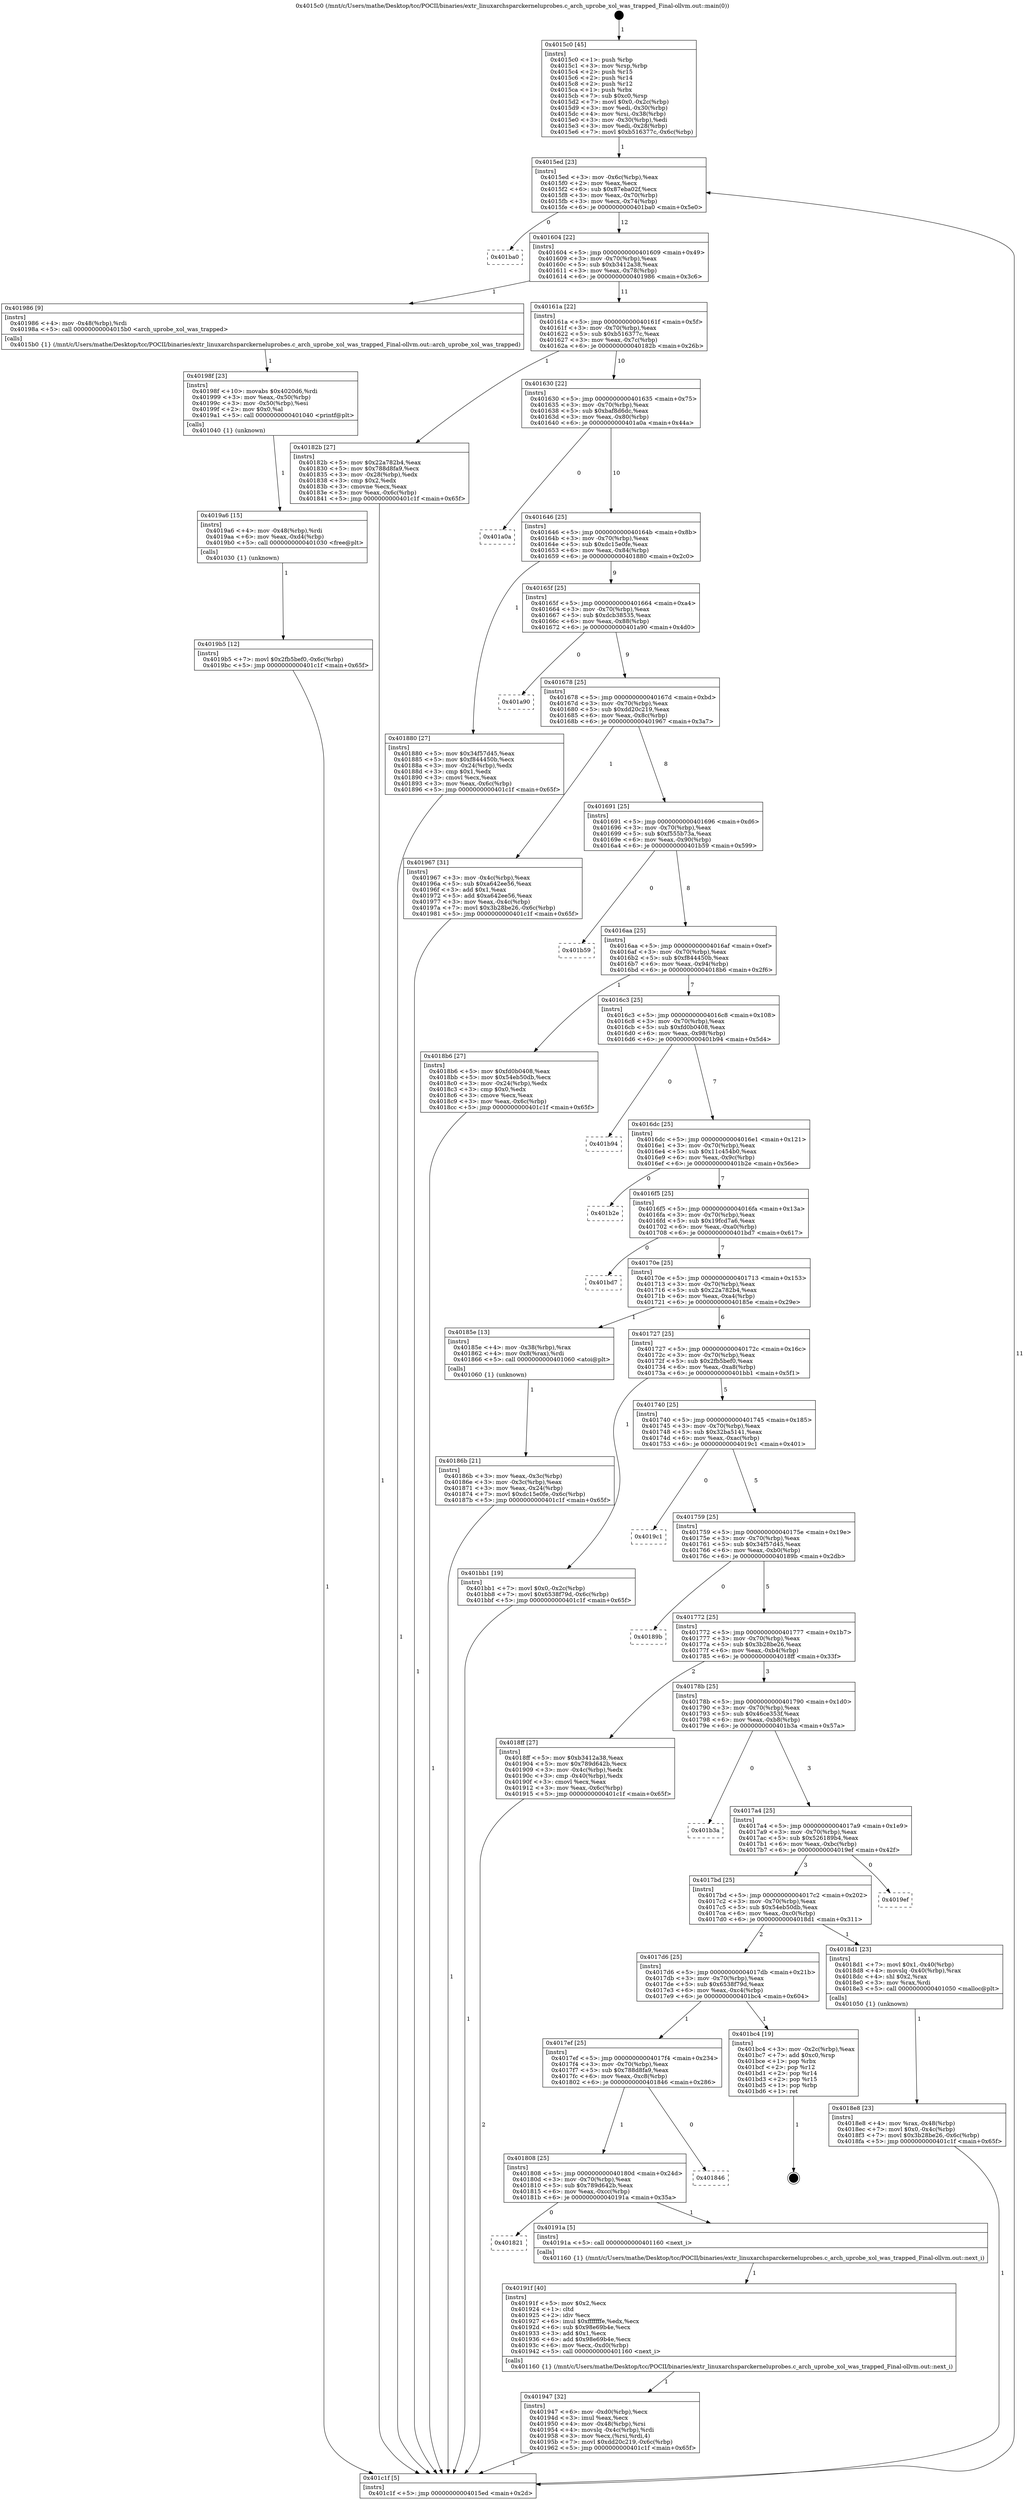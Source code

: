 digraph "0x4015c0" {
  label = "0x4015c0 (/mnt/c/Users/mathe/Desktop/tcc/POCII/binaries/extr_linuxarchsparckerneluprobes.c_arch_uprobe_xol_was_trapped_Final-ollvm.out::main(0))"
  labelloc = "t"
  node[shape=record]

  Entry [label="",width=0.3,height=0.3,shape=circle,fillcolor=black,style=filled]
  "0x4015ed" [label="{
     0x4015ed [23]\l
     | [instrs]\l
     &nbsp;&nbsp;0x4015ed \<+3\>: mov -0x6c(%rbp),%eax\l
     &nbsp;&nbsp;0x4015f0 \<+2\>: mov %eax,%ecx\l
     &nbsp;&nbsp;0x4015f2 \<+6\>: sub $0x87eba02f,%ecx\l
     &nbsp;&nbsp;0x4015f8 \<+3\>: mov %eax,-0x70(%rbp)\l
     &nbsp;&nbsp;0x4015fb \<+3\>: mov %ecx,-0x74(%rbp)\l
     &nbsp;&nbsp;0x4015fe \<+6\>: je 0000000000401ba0 \<main+0x5e0\>\l
  }"]
  "0x401ba0" [label="{
     0x401ba0\l
  }", style=dashed]
  "0x401604" [label="{
     0x401604 [22]\l
     | [instrs]\l
     &nbsp;&nbsp;0x401604 \<+5\>: jmp 0000000000401609 \<main+0x49\>\l
     &nbsp;&nbsp;0x401609 \<+3\>: mov -0x70(%rbp),%eax\l
     &nbsp;&nbsp;0x40160c \<+5\>: sub $0xb3412a38,%eax\l
     &nbsp;&nbsp;0x401611 \<+3\>: mov %eax,-0x78(%rbp)\l
     &nbsp;&nbsp;0x401614 \<+6\>: je 0000000000401986 \<main+0x3c6\>\l
  }"]
  Exit [label="",width=0.3,height=0.3,shape=circle,fillcolor=black,style=filled,peripheries=2]
  "0x401986" [label="{
     0x401986 [9]\l
     | [instrs]\l
     &nbsp;&nbsp;0x401986 \<+4\>: mov -0x48(%rbp),%rdi\l
     &nbsp;&nbsp;0x40198a \<+5\>: call 00000000004015b0 \<arch_uprobe_xol_was_trapped\>\l
     | [calls]\l
     &nbsp;&nbsp;0x4015b0 \{1\} (/mnt/c/Users/mathe/Desktop/tcc/POCII/binaries/extr_linuxarchsparckerneluprobes.c_arch_uprobe_xol_was_trapped_Final-ollvm.out::arch_uprobe_xol_was_trapped)\l
  }"]
  "0x40161a" [label="{
     0x40161a [22]\l
     | [instrs]\l
     &nbsp;&nbsp;0x40161a \<+5\>: jmp 000000000040161f \<main+0x5f\>\l
     &nbsp;&nbsp;0x40161f \<+3\>: mov -0x70(%rbp),%eax\l
     &nbsp;&nbsp;0x401622 \<+5\>: sub $0xb516377c,%eax\l
     &nbsp;&nbsp;0x401627 \<+3\>: mov %eax,-0x7c(%rbp)\l
     &nbsp;&nbsp;0x40162a \<+6\>: je 000000000040182b \<main+0x26b\>\l
  }"]
  "0x4019b5" [label="{
     0x4019b5 [12]\l
     | [instrs]\l
     &nbsp;&nbsp;0x4019b5 \<+7\>: movl $0x2fb5bef0,-0x6c(%rbp)\l
     &nbsp;&nbsp;0x4019bc \<+5\>: jmp 0000000000401c1f \<main+0x65f\>\l
  }"]
  "0x40182b" [label="{
     0x40182b [27]\l
     | [instrs]\l
     &nbsp;&nbsp;0x40182b \<+5\>: mov $0x22a782b4,%eax\l
     &nbsp;&nbsp;0x401830 \<+5\>: mov $0x788d8fa9,%ecx\l
     &nbsp;&nbsp;0x401835 \<+3\>: mov -0x28(%rbp),%edx\l
     &nbsp;&nbsp;0x401838 \<+3\>: cmp $0x2,%edx\l
     &nbsp;&nbsp;0x40183b \<+3\>: cmovne %ecx,%eax\l
     &nbsp;&nbsp;0x40183e \<+3\>: mov %eax,-0x6c(%rbp)\l
     &nbsp;&nbsp;0x401841 \<+5\>: jmp 0000000000401c1f \<main+0x65f\>\l
  }"]
  "0x401630" [label="{
     0x401630 [22]\l
     | [instrs]\l
     &nbsp;&nbsp;0x401630 \<+5\>: jmp 0000000000401635 \<main+0x75\>\l
     &nbsp;&nbsp;0x401635 \<+3\>: mov -0x70(%rbp),%eax\l
     &nbsp;&nbsp;0x401638 \<+5\>: sub $0xbaf8d6dc,%eax\l
     &nbsp;&nbsp;0x40163d \<+3\>: mov %eax,-0x80(%rbp)\l
     &nbsp;&nbsp;0x401640 \<+6\>: je 0000000000401a0a \<main+0x44a\>\l
  }"]
  "0x401c1f" [label="{
     0x401c1f [5]\l
     | [instrs]\l
     &nbsp;&nbsp;0x401c1f \<+5\>: jmp 00000000004015ed \<main+0x2d\>\l
  }"]
  "0x4015c0" [label="{
     0x4015c0 [45]\l
     | [instrs]\l
     &nbsp;&nbsp;0x4015c0 \<+1\>: push %rbp\l
     &nbsp;&nbsp;0x4015c1 \<+3\>: mov %rsp,%rbp\l
     &nbsp;&nbsp;0x4015c4 \<+2\>: push %r15\l
     &nbsp;&nbsp;0x4015c6 \<+2\>: push %r14\l
     &nbsp;&nbsp;0x4015c8 \<+2\>: push %r12\l
     &nbsp;&nbsp;0x4015ca \<+1\>: push %rbx\l
     &nbsp;&nbsp;0x4015cb \<+7\>: sub $0xc0,%rsp\l
     &nbsp;&nbsp;0x4015d2 \<+7\>: movl $0x0,-0x2c(%rbp)\l
     &nbsp;&nbsp;0x4015d9 \<+3\>: mov %edi,-0x30(%rbp)\l
     &nbsp;&nbsp;0x4015dc \<+4\>: mov %rsi,-0x38(%rbp)\l
     &nbsp;&nbsp;0x4015e0 \<+3\>: mov -0x30(%rbp),%edi\l
     &nbsp;&nbsp;0x4015e3 \<+3\>: mov %edi,-0x28(%rbp)\l
     &nbsp;&nbsp;0x4015e6 \<+7\>: movl $0xb516377c,-0x6c(%rbp)\l
  }"]
  "0x4019a6" [label="{
     0x4019a6 [15]\l
     | [instrs]\l
     &nbsp;&nbsp;0x4019a6 \<+4\>: mov -0x48(%rbp),%rdi\l
     &nbsp;&nbsp;0x4019aa \<+6\>: mov %eax,-0xd4(%rbp)\l
     &nbsp;&nbsp;0x4019b0 \<+5\>: call 0000000000401030 \<free@plt\>\l
     | [calls]\l
     &nbsp;&nbsp;0x401030 \{1\} (unknown)\l
  }"]
  "0x401a0a" [label="{
     0x401a0a\l
  }", style=dashed]
  "0x401646" [label="{
     0x401646 [25]\l
     | [instrs]\l
     &nbsp;&nbsp;0x401646 \<+5\>: jmp 000000000040164b \<main+0x8b\>\l
     &nbsp;&nbsp;0x40164b \<+3\>: mov -0x70(%rbp),%eax\l
     &nbsp;&nbsp;0x40164e \<+5\>: sub $0xdc15e0fe,%eax\l
     &nbsp;&nbsp;0x401653 \<+6\>: mov %eax,-0x84(%rbp)\l
     &nbsp;&nbsp;0x401659 \<+6\>: je 0000000000401880 \<main+0x2c0\>\l
  }"]
  "0x40198f" [label="{
     0x40198f [23]\l
     | [instrs]\l
     &nbsp;&nbsp;0x40198f \<+10\>: movabs $0x4020d6,%rdi\l
     &nbsp;&nbsp;0x401999 \<+3\>: mov %eax,-0x50(%rbp)\l
     &nbsp;&nbsp;0x40199c \<+3\>: mov -0x50(%rbp),%esi\l
     &nbsp;&nbsp;0x40199f \<+2\>: mov $0x0,%al\l
     &nbsp;&nbsp;0x4019a1 \<+5\>: call 0000000000401040 \<printf@plt\>\l
     | [calls]\l
     &nbsp;&nbsp;0x401040 \{1\} (unknown)\l
  }"]
  "0x401880" [label="{
     0x401880 [27]\l
     | [instrs]\l
     &nbsp;&nbsp;0x401880 \<+5\>: mov $0x34f57d45,%eax\l
     &nbsp;&nbsp;0x401885 \<+5\>: mov $0xf844450b,%ecx\l
     &nbsp;&nbsp;0x40188a \<+3\>: mov -0x24(%rbp),%edx\l
     &nbsp;&nbsp;0x40188d \<+3\>: cmp $0x1,%edx\l
     &nbsp;&nbsp;0x401890 \<+3\>: cmovl %ecx,%eax\l
     &nbsp;&nbsp;0x401893 \<+3\>: mov %eax,-0x6c(%rbp)\l
     &nbsp;&nbsp;0x401896 \<+5\>: jmp 0000000000401c1f \<main+0x65f\>\l
  }"]
  "0x40165f" [label="{
     0x40165f [25]\l
     | [instrs]\l
     &nbsp;&nbsp;0x40165f \<+5\>: jmp 0000000000401664 \<main+0xa4\>\l
     &nbsp;&nbsp;0x401664 \<+3\>: mov -0x70(%rbp),%eax\l
     &nbsp;&nbsp;0x401667 \<+5\>: sub $0xdcb38535,%eax\l
     &nbsp;&nbsp;0x40166c \<+6\>: mov %eax,-0x88(%rbp)\l
     &nbsp;&nbsp;0x401672 \<+6\>: je 0000000000401a90 \<main+0x4d0\>\l
  }"]
  "0x401947" [label="{
     0x401947 [32]\l
     | [instrs]\l
     &nbsp;&nbsp;0x401947 \<+6\>: mov -0xd0(%rbp),%ecx\l
     &nbsp;&nbsp;0x40194d \<+3\>: imul %eax,%ecx\l
     &nbsp;&nbsp;0x401950 \<+4\>: mov -0x48(%rbp),%rsi\l
     &nbsp;&nbsp;0x401954 \<+4\>: movslq -0x4c(%rbp),%rdi\l
     &nbsp;&nbsp;0x401958 \<+3\>: mov %ecx,(%rsi,%rdi,4)\l
     &nbsp;&nbsp;0x40195b \<+7\>: movl $0xdd20c219,-0x6c(%rbp)\l
     &nbsp;&nbsp;0x401962 \<+5\>: jmp 0000000000401c1f \<main+0x65f\>\l
  }"]
  "0x401a90" [label="{
     0x401a90\l
  }", style=dashed]
  "0x401678" [label="{
     0x401678 [25]\l
     | [instrs]\l
     &nbsp;&nbsp;0x401678 \<+5\>: jmp 000000000040167d \<main+0xbd\>\l
     &nbsp;&nbsp;0x40167d \<+3\>: mov -0x70(%rbp),%eax\l
     &nbsp;&nbsp;0x401680 \<+5\>: sub $0xdd20c219,%eax\l
     &nbsp;&nbsp;0x401685 \<+6\>: mov %eax,-0x8c(%rbp)\l
     &nbsp;&nbsp;0x40168b \<+6\>: je 0000000000401967 \<main+0x3a7\>\l
  }"]
  "0x40191f" [label="{
     0x40191f [40]\l
     | [instrs]\l
     &nbsp;&nbsp;0x40191f \<+5\>: mov $0x2,%ecx\l
     &nbsp;&nbsp;0x401924 \<+1\>: cltd\l
     &nbsp;&nbsp;0x401925 \<+2\>: idiv %ecx\l
     &nbsp;&nbsp;0x401927 \<+6\>: imul $0xfffffffe,%edx,%ecx\l
     &nbsp;&nbsp;0x40192d \<+6\>: sub $0x98e69b4e,%ecx\l
     &nbsp;&nbsp;0x401933 \<+3\>: add $0x1,%ecx\l
     &nbsp;&nbsp;0x401936 \<+6\>: add $0x98e69b4e,%ecx\l
     &nbsp;&nbsp;0x40193c \<+6\>: mov %ecx,-0xd0(%rbp)\l
     &nbsp;&nbsp;0x401942 \<+5\>: call 0000000000401160 \<next_i\>\l
     | [calls]\l
     &nbsp;&nbsp;0x401160 \{1\} (/mnt/c/Users/mathe/Desktop/tcc/POCII/binaries/extr_linuxarchsparckerneluprobes.c_arch_uprobe_xol_was_trapped_Final-ollvm.out::next_i)\l
  }"]
  "0x401967" [label="{
     0x401967 [31]\l
     | [instrs]\l
     &nbsp;&nbsp;0x401967 \<+3\>: mov -0x4c(%rbp),%eax\l
     &nbsp;&nbsp;0x40196a \<+5\>: sub $0xa642ee56,%eax\l
     &nbsp;&nbsp;0x40196f \<+3\>: add $0x1,%eax\l
     &nbsp;&nbsp;0x401972 \<+5\>: add $0xa642ee56,%eax\l
     &nbsp;&nbsp;0x401977 \<+3\>: mov %eax,-0x4c(%rbp)\l
     &nbsp;&nbsp;0x40197a \<+7\>: movl $0x3b28be26,-0x6c(%rbp)\l
     &nbsp;&nbsp;0x401981 \<+5\>: jmp 0000000000401c1f \<main+0x65f\>\l
  }"]
  "0x401691" [label="{
     0x401691 [25]\l
     | [instrs]\l
     &nbsp;&nbsp;0x401691 \<+5\>: jmp 0000000000401696 \<main+0xd6\>\l
     &nbsp;&nbsp;0x401696 \<+3\>: mov -0x70(%rbp),%eax\l
     &nbsp;&nbsp;0x401699 \<+5\>: sub $0xf555b73a,%eax\l
     &nbsp;&nbsp;0x40169e \<+6\>: mov %eax,-0x90(%rbp)\l
     &nbsp;&nbsp;0x4016a4 \<+6\>: je 0000000000401b59 \<main+0x599\>\l
  }"]
  "0x401821" [label="{
     0x401821\l
  }", style=dashed]
  "0x401b59" [label="{
     0x401b59\l
  }", style=dashed]
  "0x4016aa" [label="{
     0x4016aa [25]\l
     | [instrs]\l
     &nbsp;&nbsp;0x4016aa \<+5\>: jmp 00000000004016af \<main+0xef\>\l
     &nbsp;&nbsp;0x4016af \<+3\>: mov -0x70(%rbp),%eax\l
     &nbsp;&nbsp;0x4016b2 \<+5\>: sub $0xf844450b,%eax\l
     &nbsp;&nbsp;0x4016b7 \<+6\>: mov %eax,-0x94(%rbp)\l
     &nbsp;&nbsp;0x4016bd \<+6\>: je 00000000004018b6 \<main+0x2f6\>\l
  }"]
  "0x40191a" [label="{
     0x40191a [5]\l
     | [instrs]\l
     &nbsp;&nbsp;0x40191a \<+5\>: call 0000000000401160 \<next_i\>\l
     | [calls]\l
     &nbsp;&nbsp;0x401160 \{1\} (/mnt/c/Users/mathe/Desktop/tcc/POCII/binaries/extr_linuxarchsparckerneluprobes.c_arch_uprobe_xol_was_trapped_Final-ollvm.out::next_i)\l
  }"]
  "0x4018b6" [label="{
     0x4018b6 [27]\l
     | [instrs]\l
     &nbsp;&nbsp;0x4018b6 \<+5\>: mov $0xfd0b0408,%eax\l
     &nbsp;&nbsp;0x4018bb \<+5\>: mov $0x54eb50db,%ecx\l
     &nbsp;&nbsp;0x4018c0 \<+3\>: mov -0x24(%rbp),%edx\l
     &nbsp;&nbsp;0x4018c3 \<+3\>: cmp $0x0,%edx\l
     &nbsp;&nbsp;0x4018c6 \<+3\>: cmove %ecx,%eax\l
     &nbsp;&nbsp;0x4018c9 \<+3\>: mov %eax,-0x6c(%rbp)\l
     &nbsp;&nbsp;0x4018cc \<+5\>: jmp 0000000000401c1f \<main+0x65f\>\l
  }"]
  "0x4016c3" [label="{
     0x4016c3 [25]\l
     | [instrs]\l
     &nbsp;&nbsp;0x4016c3 \<+5\>: jmp 00000000004016c8 \<main+0x108\>\l
     &nbsp;&nbsp;0x4016c8 \<+3\>: mov -0x70(%rbp),%eax\l
     &nbsp;&nbsp;0x4016cb \<+5\>: sub $0xfd0b0408,%eax\l
     &nbsp;&nbsp;0x4016d0 \<+6\>: mov %eax,-0x98(%rbp)\l
     &nbsp;&nbsp;0x4016d6 \<+6\>: je 0000000000401b94 \<main+0x5d4\>\l
  }"]
  "0x401808" [label="{
     0x401808 [25]\l
     | [instrs]\l
     &nbsp;&nbsp;0x401808 \<+5\>: jmp 000000000040180d \<main+0x24d\>\l
     &nbsp;&nbsp;0x40180d \<+3\>: mov -0x70(%rbp),%eax\l
     &nbsp;&nbsp;0x401810 \<+5\>: sub $0x789d642b,%eax\l
     &nbsp;&nbsp;0x401815 \<+6\>: mov %eax,-0xcc(%rbp)\l
     &nbsp;&nbsp;0x40181b \<+6\>: je 000000000040191a \<main+0x35a\>\l
  }"]
  "0x401b94" [label="{
     0x401b94\l
  }", style=dashed]
  "0x4016dc" [label="{
     0x4016dc [25]\l
     | [instrs]\l
     &nbsp;&nbsp;0x4016dc \<+5\>: jmp 00000000004016e1 \<main+0x121\>\l
     &nbsp;&nbsp;0x4016e1 \<+3\>: mov -0x70(%rbp),%eax\l
     &nbsp;&nbsp;0x4016e4 \<+5\>: sub $0x11c454b0,%eax\l
     &nbsp;&nbsp;0x4016e9 \<+6\>: mov %eax,-0x9c(%rbp)\l
     &nbsp;&nbsp;0x4016ef \<+6\>: je 0000000000401b2e \<main+0x56e\>\l
  }"]
  "0x401846" [label="{
     0x401846\l
  }", style=dashed]
  "0x401b2e" [label="{
     0x401b2e\l
  }", style=dashed]
  "0x4016f5" [label="{
     0x4016f5 [25]\l
     | [instrs]\l
     &nbsp;&nbsp;0x4016f5 \<+5\>: jmp 00000000004016fa \<main+0x13a\>\l
     &nbsp;&nbsp;0x4016fa \<+3\>: mov -0x70(%rbp),%eax\l
     &nbsp;&nbsp;0x4016fd \<+5\>: sub $0x19fcd7a6,%eax\l
     &nbsp;&nbsp;0x401702 \<+6\>: mov %eax,-0xa0(%rbp)\l
     &nbsp;&nbsp;0x401708 \<+6\>: je 0000000000401bd7 \<main+0x617\>\l
  }"]
  "0x4017ef" [label="{
     0x4017ef [25]\l
     | [instrs]\l
     &nbsp;&nbsp;0x4017ef \<+5\>: jmp 00000000004017f4 \<main+0x234\>\l
     &nbsp;&nbsp;0x4017f4 \<+3\>: mov -0x70(%rbp),%eax\l
     &nbsp;&nbsp;0x4017f7 \<+5\>: sub $0x788d8fa9,%eax\l
     &nbsp;&nbsp;0x4017fc \<+6\>: mov %eax,-0xc8(%rbp)\l
     &nbsp;&nbsp;0x401802 \<+6\>: je 0000000000401846 \<main+0x286\>\l
  }"]
  "0x401bd7" [label="{
     0x401bd7\l
  }", style=dashed]
  "0x40170e" [label="{
     0x40170e [25]\l
     | [instrs]\l
     &nbsp;&nbsp;0x40170e \<+5\>: jmp 0000000000401713 \<main+0x153\>\l
     &nbsp;&nbsp;0x401713 \<+3\>: mov -0x70(%rbp),%eax\l
     &nbsp;&nbsp;0x401716 \<+5\>: sub $0x22a782b4,%eax\l
     &nbsp;&nbsp;0x40171b \<+6\>: mov %eax,-0xa4(%rbp)\l
     &nbsp;&nbsp;0x401721 \<+6\>: je 000000000040185e \<main+0x29e\>\l
  }"]
  "0x401bc4" [label="{
     0x401bc4 [19]\l
     | [instrs]\l
     &nbsp;&nbsp;0x401bc4 \<+3\>: mov -0x2c(%rbp),%eax\l
     &nbsp;&nbsp;0x401bc7 \<+7\>: add $0xc0,%rsp\l
     &nbsp;&nbsp;0x401bce \<+1\>: pop %rbx\l
     &nbsp;&nbsp;0x401bcf \<+2\>: pop %r12\l
     &nbsp;&nbsp;0x401bd1 \<+2\>: pop %r14\l
     &nbsp;&nbsp;0x401bd3 \<+2\>: pop %r15\l
     &nbsp;&nbsp;0x401bd5 \<+1\>: pop %rbp\l
     &nbsp;&nbsp;0x401bd6 \<+1\>: ret\l
  }"]
  "0x40185e" [label="{
     0x40185e [13]\l
     | [instrs]\l
     &nbsp;&nbsp;0x40185e \<+4\>: mov -0x38(%rbp),%rax\l
     &nbsp;&nbsp;0x401862 \<+4\>: mov 0x8(%rax),%rdi\l
     &nbsp;&nbsp;0x401866 \<+5\>: call 0000000000401060 \<atoi@plt\>\l
     | [calls]\l
     &nbsp;&nbsp;0x401060 \{1\} (unknown)\l
  }"]
  "0x401727" [label="{
     0x401727 [25]\l
     | [instrs]\l
     &nbsp;&nbsp;0x401727 \<+5\>: jmp 000000000040172c \<main+0x16c\>\l
     &nbsp;&nbsp;0x40172c \<+3\>: mov -0x70(%rbp),%eax\l
     &nbsp;&nbsp;0x40172f \<+5\>: sub $0x2fb5bef0,%eax\l
     &nbsp;&nbsp;0x401734 \<+6\>: mov %eax,-0xa8(%rbp)\l
     &nbsp;&nbsp;0x40173a \<+6\>: je 0000000000401bb1 \<main+0x5f1\>\l
  }"]
  "0x40186b" [label="{
     0x40186b [21]\l
     | [instrs]\l
     &nbsp;&nbsp;0x40186b \<+3\>: mov %eax,-0x3c(%rbp)\l
     &nbsp;&nbsp;0x40186e \<+3\>: mov -0x3c(%rbp),%eax\l
     &nbsp;&nbsp;0x401871 \<+3\>: mov %eax,-0x24(%rbp)\l
     &nbsp;&nbsp;0x401874 \<+7\>: movl $0xdc15e0fe,-0x6c(%rbp)\l
     &nbsp;&nbsp;0x40187b \<+5\>: jmp 0000000000401c1f \<main+0x65f\>\l
  }"]
  "0x4018e8" [label="{
     0x4018e8 [23]\l
     | [instrs]\l
     &nbsp;&nbsp;0x4018e8 \<+4\>: mov %rax,-0x48(%rbp)\l
     &nbsp;&nbsp;0x4018ec \<+7\>: movl $0x0,-0x4c(%rbp)\l
     &nbsp;&nbsp;0x4018f3 \<+7\>: movl $0x3b28be26,-0x6c(%rbp)\l
     &nbsp;&nbsp;0x4018fa \<+5\>: jmp 0000000000401c1f \<main+0x65f\>\l
  }"]
  "0x401bb1" [label="{
     0x401bb1 [19]\l
     | [instrs]\l
     &nbsp;&nbsp;0x401bb1 \<+7\>: movl $0x0,-0x2c(%rbp)\l
     &nbsp;&nbsp;0x401bb8 \<+7\>: movl $0x6538f79d,-0x6c(%rbp)\l
     &nbsp;&nbsp;0x401bbf \<+5\>: jmp 0000000000401c1f \<main+0x65f\>\l
  }"]
  "0x401740" [label="{
     0x401740 [25]\l
     | [instrs]\l
     &nbsp;&nbsp;0x401740 \<+5\>: jmp 0000000000401745 \<main+0x185\>\l
     &nbsp;&nbsp;0x401745 \<+3\>: mov -0x70(%rbp),%eax\l
     &nbsp;&nbsp;0x401748 \<+5\>: sub $0x32ba5141,%eax\l
     &nbsp;&nbsp;0x40174d \<+6\>: mov %eax,-0xac(%rbp)\l
     &nbsp;&nbsp;0x401753 \<+6\>: je 00000000004019c1 \<main+0x401\>\l
  }"]
  "0x4017d6" [label="{
     0x4017d6 [25]\l
     | [instrs]\l
     &nbsp;&nbsp;0x4017d6 \<+5\>: jmp 00000000004017db \<main+0x21b\>\l
     &nbsp;&nbsp;0x4017db \<+3\>: mov -0x70(%rbp),%eax\l
     &nbsp;&nbsp;0x4017de \<+5\>: sub $0x6538f79d,%eax\l
     &nbsp;&nbsp;0x4017e3 \<+6\>: mov %eax,-0xc4(%rbp)\l
     &nbsp;&nbsp;0x4017e9 \<+6\>: je 0000000000401bc4 \<main+0x604\>\l
  }"]
  "0x4019c1" [label="{
     0x4019c1\l
  }", style=dashed]
  "0x401759" [label="{
     0x401759 [25]\l
     | [instrs]\l
     &nbsp;&nbsp;0x401759 \<+5\>: jmp 000000000040175e \<main+0x19e\>\l
     &nbsp;&nbsp;0x40175e \<+3\>: mov -0x70(%rbp),%eax\l
     &nbsp;&nbsp;0x401761 \<+5\>: sub $0x34f57d45,%eax\l
     &nbsp;&nbsp;0x401766 \<+6\>: mov %eax,-0xb0(%rbp)\l
     &nbsp;&nbsp;0x40176c \<+6\>: je 000000000040189b \<main+0x2db\>\l
  }"]
  "0x4018d1" [label="{
     0x4018d1 [23]\l
     | [instrs]\l
     &nbsp;&nbsp;0x4018d1 \<+7\>: movl $0x1,-0x40(%rbp)\l
     &nbsp;&nbsp;0x4018d8 \<+4\>: movslq -0x40(%rbp),%rax\l
     &nbsp;&nbsp;0x4018dc \<+4\>: shl $0x2,%rax\l
     &nbsp;&nbsp;0x4018e0 \<+3\>: mov %rax,%rdi\l
     &nbsp;&nbsp;0x4018e3 \<+5\>: call 0000000000401050 \<malloc@plt\>\l
     | [calls]\l
     &nbsp;&nbsp;0x401050 \{1\} (unknown)\l
  }"]
  "0x40189b" [label="{
     0x40189b\l
  }", style=dashed]
  "0x401772" [label="{
     0x401772 [25]\l
     | [instrs]\l
     &nbsp;&nbsp;0x401772 \<+5\>: jmp 0000000000401777 \<main+0x1b7\>\l
     &nbsp;&nbsp;0x401777 \<+3\>: mov -0x70(%rbp),%eax\l
     &nbsp;&nbsp;0x40177a \<+5\>: sub $0x3b28be26,%eax\l
     &nbsp;&nbsp;0x40177f \<+6\>: mov %eax,-0xb4(%rbp)\l
     &nbsp;&nbsp;0x401785 \<+6\>: je 00000000004018ff \<main+0x33f\>\l
  }"]
  "0x4017bd" [label="{
     0x4017bd [25]\l
     | [instrs]\l
     &nbsp;&nbsp;0x4017bd \<+5\>: jmp 00000000004017c2 \<main+0x202\>\l
     &nbsp;&nbsp;0x4017c2 \<+3\>: mov -0x70(%rbp),%eax\l
     &nbsp;&nbsp;0x4017c5 \<+5\>: sub $0x54eb50db,%eax\l
     &nbsp;&nbsp;0x4017ca \<+6\>: mov %eax,-0xc0(%rbp)\l
     &nbsp;&nbsp;0x4017d0 \<+6\>: je 00000000004018d1 \<main+0x311\>\l
  }"]
  "0x4018ff" [label="{
     0x4018ff [27]\l
     | [instrs]\l
     &nbsp;&nbsp;0x4018ff \<+5\>: mov $0xb3412a38,%eax\l
     &nbsp;&nbsp;0x401904 \<+5\>: mov $0x789d642b,%ecx\l
     &nbsp;&nbsp;0x401909 \<+3\>: mov -0x4c(%rbp),%edx\l
     &nbsp;&nbsp;0x40190c \<+3\>: cmp -0x40(%rbp),%edx\l
     &nbsp;&nbsp;0x40190f \<+3\>: cmovl %ecx,%eax\l
     &nbsp;&nbsp;0x401912 \<+3\>: mov %eax,-0x6c(%rbp)\l
     &nbsp;&nbsp;0x401915 \<+5\>: jmp 0000000000401c1f \<main+0x65f\>\l
  }"]
  "0x40178b" [label="{
     0x40178b [25]\l
     | [instrs]\l
     &nbsp;&nbsp;0x40178b \<+5\>: jmp 0000000000401790 \<main+0x1d0\>\l
     &nbsp;&nbsp;0x401790 \<+3\>: mov -0x70(%rbp),%eax\l
     &nbsp;&nbsp;0x401793 \<+5\>: sub $0x46ce353f,%eax\l
     &nbsp;&nbsp;0x401798 \<+6\>: mov %eax,-0xb8(%rbp)\l
     &nbsp;&nbsp;0x40179e \<+6\>: je 0000000000401b3a \<main+0x57a\>\l
  }"]
  "0x4019ef" [label="{
     0x4019ef\l
  }", style=dashed]
  "0x401b3a" [label="{
     0x401b3a\l
  }", style=dashed]
  "0x4017a4" [label="{
     0x4017a4 [25]\l
     | [instrs]\l
     &nbsp;&nbsp;0x4017a4 \<+5\>: jmp 00000000004017a9 \<main+0x1e9\>\l
     &nbsp;&nbsp;0x4017a9 \<+3\>: mov -0x70(%rbp),%eax\l
     &nbsp;&nbsp;0x4017ac \<+5\>: sub $0x526189b4,%eax\l
     &nbsp;&nbsp;0x4017b1 \<+6\>: mov %eax,-0xbc(%rbp)\l
     &nbsp;&nbsp;0x4017b7 \<+6\>: je 00000000004019ef \<main+0x42f\>\l
  }"]
  Entry -> "0x4015c0" [label=" 1"]
  "0x4015ed" -> "0x401ba0" [label=" 0"]
  "0x4015ed" -> "0x401604" [label=" 12"]
  "0x401bc4" -> Exit [label=" 1"]
  "0x401604" -> "0x401986" [label=" 1"]
  "0x401604" -> "0x40161a" [label=" 11"]
  "0x401bb1" -> "0x401c1f" [label=" 1"]
  "0x40161a" -> "0x40182b" [label=" 1"]
  "0x40161a" -> "0x401630" [label=" 10"]
  "0x40182b" -> "0x401c1f" [label=" 1"]
  "0x4015c0" -> "0x4015ed" [label=" 1"]
  "0x401c1f" -> "0x4015ed" [label=" 11"]
  "0x4019b5" -> "0x401c1f" [label=" 1"]
  "0x401630" -> "0x401a0a" [label=" 0"]
  "0x401630" -> "0x401646" [label=" 10"]
  "0x4019a6" -> "0x4019b5" [label=" 1"]
  "0x401646" -> "0x401880" [label=" 1"]
  "0x401646" -> "0x40165f" [label=" 9"]
  "0x40198f" -> "0x4019a6" [label=" 1"]
  "0x40165f" -> "0x401a90" [label=" 0"]
  "0x40165f" -> "0x401678" [label=" 9"]
  "0x401986" -> "0x40198f" [label=" 1"]
  "0x401678" -> "0x401967" [label=" 1"]
  "0x401678" -> "0x401691" [label=" 8"]
  "0x401967" -> "0x401c1f" [label=" 1"]
  "0x401691" -> "0x401b59" [label=" 0"]
  "0x401691" -> "0x4016aa" [label=" 8"]
  "0x401947" -> "0x401c1f" [label=" 1"]
  "0x4016aa" -> "0x4018b6" [label=" 1"]
  "0x4016aa" -> "0x4016c3" [label=" 7"]
  "0x40191f" -> "0x401947" [label=" 1"]
  "0x4016c3" -> "0x401b94" [label=" 0"]
  "0x4016c3" -> "0x4016dc" [label=" 7"]
  "0x401808" -> "0x401821" [label=" 0"]
  "0x4016dc" -> "0x401b2e" [label=" 0"]
  "0x4016dc" -> "0x4016f5" [label=" 7"]
  "0x401808" -> "0x40191a" [label=" 1"]
  "0x4016f5" -> "0x401bd7" [label=" 0"]
  "0x4016f5" -> "0x40170e" [label=" 7"]
  "0x4017ef" -> "0x401808" [label=" 1"]
  "0x40170e" -> "0x40185e" [label=" 1"]
  "0x40170e" -> "0x401727" [label=" 6"]
  "0x40185e" -> "0x40186b" [label=" 1"]
  "0x40186b" -> "0x401c1f" [label=" 1"]
  "0x401880" -> "0x401c1f" [label=" 1"]
  "0x4018b6" -> "0x401c1f" [label=" 1"]
  "0x4017ef" -> "0x401846" [label=" 0"]
  "0x401727" -> "0x401bb1" [label=" 1"]
  "0x401727" -> "0x401740" [label=" 5"]
  "0x4017d6" -> "0x4017ef" [label=" 1"]
  "0x401740" -> "0x4019c1" [label=" 0"]
  "0x401740" -> "0x401759" [label=" 5"]
  "0x4017d6" -> "0x401bc4" [label=" 1"]
  "0x401759" -> "0x40189b" [label=" 0"]
  "0x401759" -> "0x401772" [label=" 5"]
  "0x40191a" -> "0x40191f" [label=" 1"]
  "0x401772" -> "0x4018ff" [label=" 2"]
  "0x401772" -> "0x40178b" [label=" 3"]
  "0x4018e8" -> "0x401c1f" [label=" 1"]
  "0x40178b" -> "0x401b3a" [label=" 0"]
  "0x40178b" -> "0x4017a4" [label=" 3"]
  "0x4018d1" -> "0x4018e8" [label=" 1"]
  "0x4017a4" -> "0x4019ef" [label=" 0"]
  "0x4017a4" -> "0x4017bd" [label=" 3"]
  "0x4018ff" -> "0x401c1f" [label=" 2"]
  "0x4017bd" -> "0x4018d1" [label=" 1"]
  "0x4017bd" -> "0x4017d6" [label=" 2"]
}
